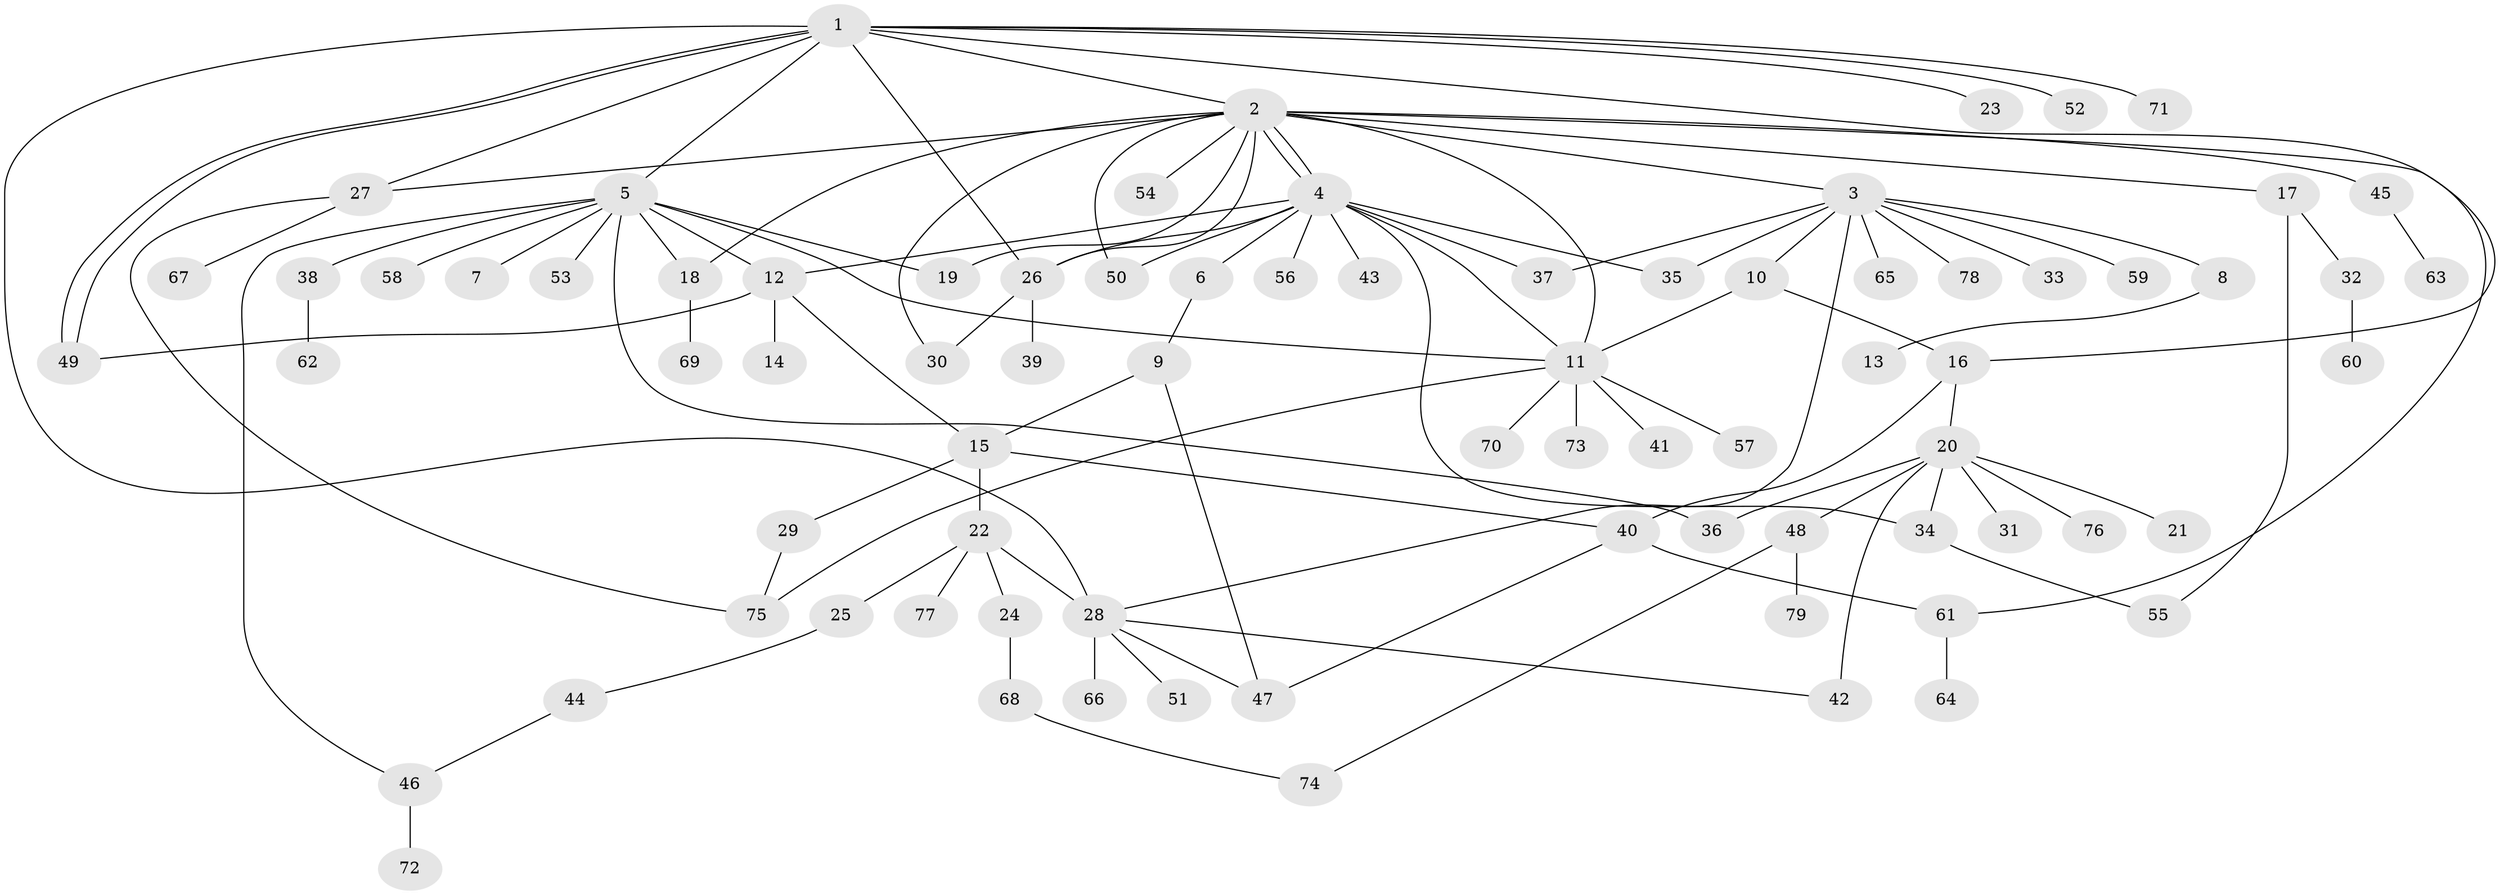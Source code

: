 // Generated by graph-tools (version 1.1) at 2025/14/03/09/25 04:14:38]
// undirected, 79 vertices, 110 edges
graph export_dot {
graph [start="1"]
  node [color=gray90,style=filled];
  1;
  2;
  3;
  4;
  5;
  6;
  7;
  8;
  9;
  10;
  11;
  12;
  13;
  14;
  15;
  16;
  17;
  18;
  19;
  20;
  21;
  22;
  23;
  24;
  25;
  26;
  27;
  28;
  29;
  30;
  31;
  32;
  33;
  34;
  35;
  36;
  37;
  38;
  39;
  40;
  41;
  42;
  43;
  44;
  45;
  46;
  47;
  48;
  49;
  50;
  51;
  52;
  53;
  54;
  55;
  56;
  57;
  58;
  59;
  60;
  61;
  62;
  63;
  64;
  65;
  66;
  67;
  68;
  69;
  70;
  71;
  72;
  73;
  74;
  75;
  76;
  77;
  78;
  79;
  1 -- 2;
  1 -- 5;
  1 -- 16;
  1 -- 23;
  1 -- 26;
  1 -- 27;
  1 -- 28;
  1 -- 49;
  1 -- 49;
  1 -- 52;
  1 -- 71;
  2 -- 3;
  2 -- 4;
  2 -- 4;
  2 -- 11;
  2 -- 17;
  2 -- 18;
  2 -- 19;
  2 -- 26;
  2 -- 27;
  2 -- 30;
  2 -- 45;
  2 -- 50;
  2 -- 54;
  2 -- 61;
  3 -- 8;
  3 -- 10;
  3 -- 28;
  3 -- 33;
  3 -- 35;
  3 -- 37;
  3 -- 59;
  3 -- 65;
  3 -- 78;
  4 -- 6;
  4 -- 11;
  4 -- 12;
  4 -- 26;
  4 -- 34;
  4 -- 35;
  4 -- 37;
  4 -- 43;
  4 -- 50;
  4 -- 56;
  5 -- 7;
  5 -- 11;
  5 -- 12;
  5 -- 18;
  5 -- 19;
  5 -- 36;
  5 -- 38;
  5 -- 46;
  5 -- 53;
  5 -- 58;
  6 -- 9;
  8 -- 13;
  9 -- 15;
  9 -- 47;
  10 -- 11;
  10 -- 16;
  11 -- 41;
  11 -- 57;
  11 -- 70;
  11 -- 73;
  11 -- 75;
  12 -- 14;
  12 -- 15;
  12 -- 49;
  15 -- 22;
  15 -- 29;
  15 -- 40;
  16 -- 20;
  16 -- 40;
  17 -- 32;
  17 -- 55;
  18 -- 69;
  20 -- 21;
  20 -- 31;
  20 -- 34;
  20 -- 36;
  20 -- 42;
  20 -- 48;
  20 -- 76;
  22 -- 24;
  22 -- 25;
  22 -- 28;
  22 -- 77;
  24 -- 68;
  25 -- 44;
  26 -- 30;
  26 -- 39;
  27 -- 67;
  27 -- 75;
  28 -- 42;
  28 -- 47;
  28 -- 51;
  28 -- 66;
  29 -- 75;
  32 -- 60;
  34 -- 55;
  38 -- 62;
  40 -- 47;
  40 -- 61;
  44 -- 46;
  45 -- 63;
  46 -- 72;
  48 -- 74;
  48 -- 79;
  61 -- 64;
  68 -- 74;
}
